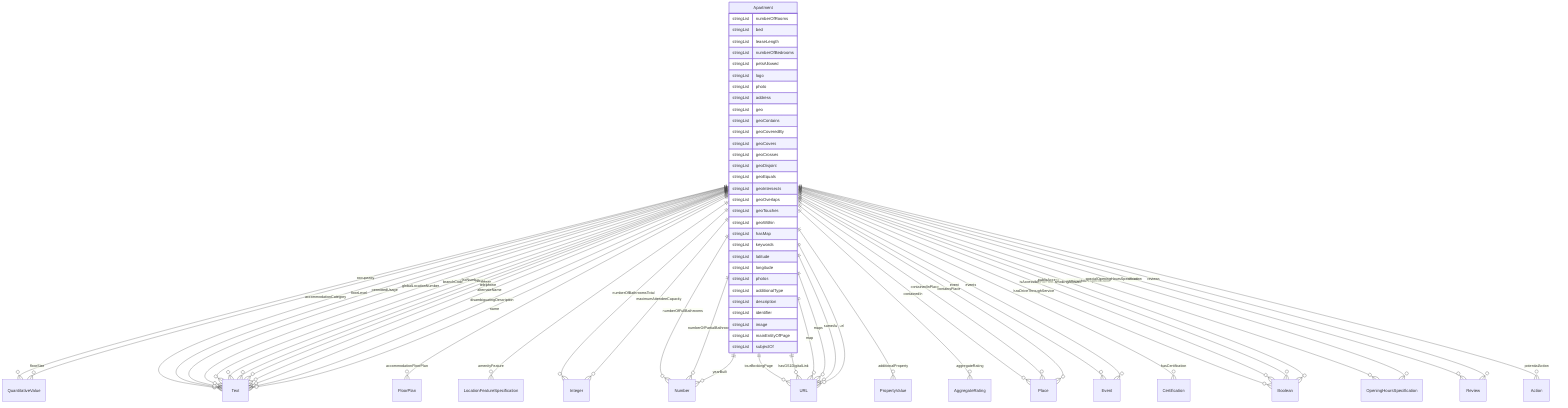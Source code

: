 erDiagram
Apartment {
    stringList numberOfRooms  
    stringList bed  
    stringList leaseLength  
    stringList numberOfBedrooms  
    stringList petsAllowed  
    stringList logo  
    stringList photo  
    stringList address  
    stringList geo  
    stringList geoContains  
    stringList geoCoveredBy  
    stringList geoCovers  
    stringList geoCrosses  
    stringList geoDisjoint  
    stringList geoEquals  
    stringList geoIntersects  
    stringList geoOverlaps  
    stringList geoTouches  
    stringList geoWithin  
    stringList hasMap  
    stringList keywords  
    stringList latitude  
    stringList longitude  
    stringList photos  
    stringList additionalType  
    stringList description  
    stringList identifier  
    stringList image  
    stringList mainEntityOfPage  
    stringList subjectOf  
}

Apartment ||--}o QuantitativeValue : "occupancy"
Apartment ||--}o Text : "accommodationCategory"
Apartment ||--}o FloorPlan : "accommodationFloorPlan"
Apartment ||--}o LocationFeatureSpecification : "amenityFeature"
Apartment ||--}o Text : "floorLevel"
Apartment ||--}o QuantitativeValue : "floorSize"
Apartment ||--}o Integer : "numberOfBathroomsTotal"
Apartment ||--}o Number : "numberOfFullBathrooms"
Apartment ||--}o Number : "numberOfPartialBathrooms"
Apartment ||--}o Text : "permittedUsage"
Apartment ||--}o URL : "tourBookingPage"
Apartment ||--}o Number : "yearBuilt"
Apartment ||--}o Text : "globalLocationNumber"
Apartment ||--}o URL : "hasGS1DigitalLink"
Apartment ||--}o PropertyValue : "additionalProperty"
Apartment ||--}o AggregateRating : "aggregateRating"
Apartment ||--}o Text : "branchCode"
Apartment ||--}o Place : "containedIn"
Apartment ||--}o Place : "containedInPlace"
Apartment ||--}o Place : "containsPlace"
Apartment ||--}o Event : "event"
Apartment ||--}o Event : "events"
Apartment ||--}o Text : "faxNumber"
Apartment ||--}o Certification : "hasCertification"
Apartment ||--}o Boolean : "hasDriveThroughService"
Apartment ||--}o Boolean : "isAccessibleForFree"
Apartment ||--}o Text : "isicV4"
Apartment ||--}o URL : "map"
Apartment ||--}o URL : "maps"
Apartment ||--}o Integer : "maximumAttendeeCapacity"
Apartment ||--}o OpeningHoursSpecification : "openingHoursSpecification"
Apartment ||--}o Boolean : "publicAccess"
Apartment ||--}o Review : "review"
Apartment ||--}o Review : "reviews"
Apartment ||--}o Text : "slogan"
Apartment ||--}o Boolean : "smokingAllowed"
Apartment ||--}o OpeningHoursSpecification : "specialOpeningHoursSpecification"
Apartment ||--}o Text : "telephone"
Apartment ||--}o Text : "alternateName"
Apartment ||--}o Text : "disambiguatingDescription"
Apartment ||--}o Text : "name"
Apartment ||--}o URL : "sameAs"
Apartment ||--}o Action : "potentialAction"
Apartment ||--}o URL : "url"